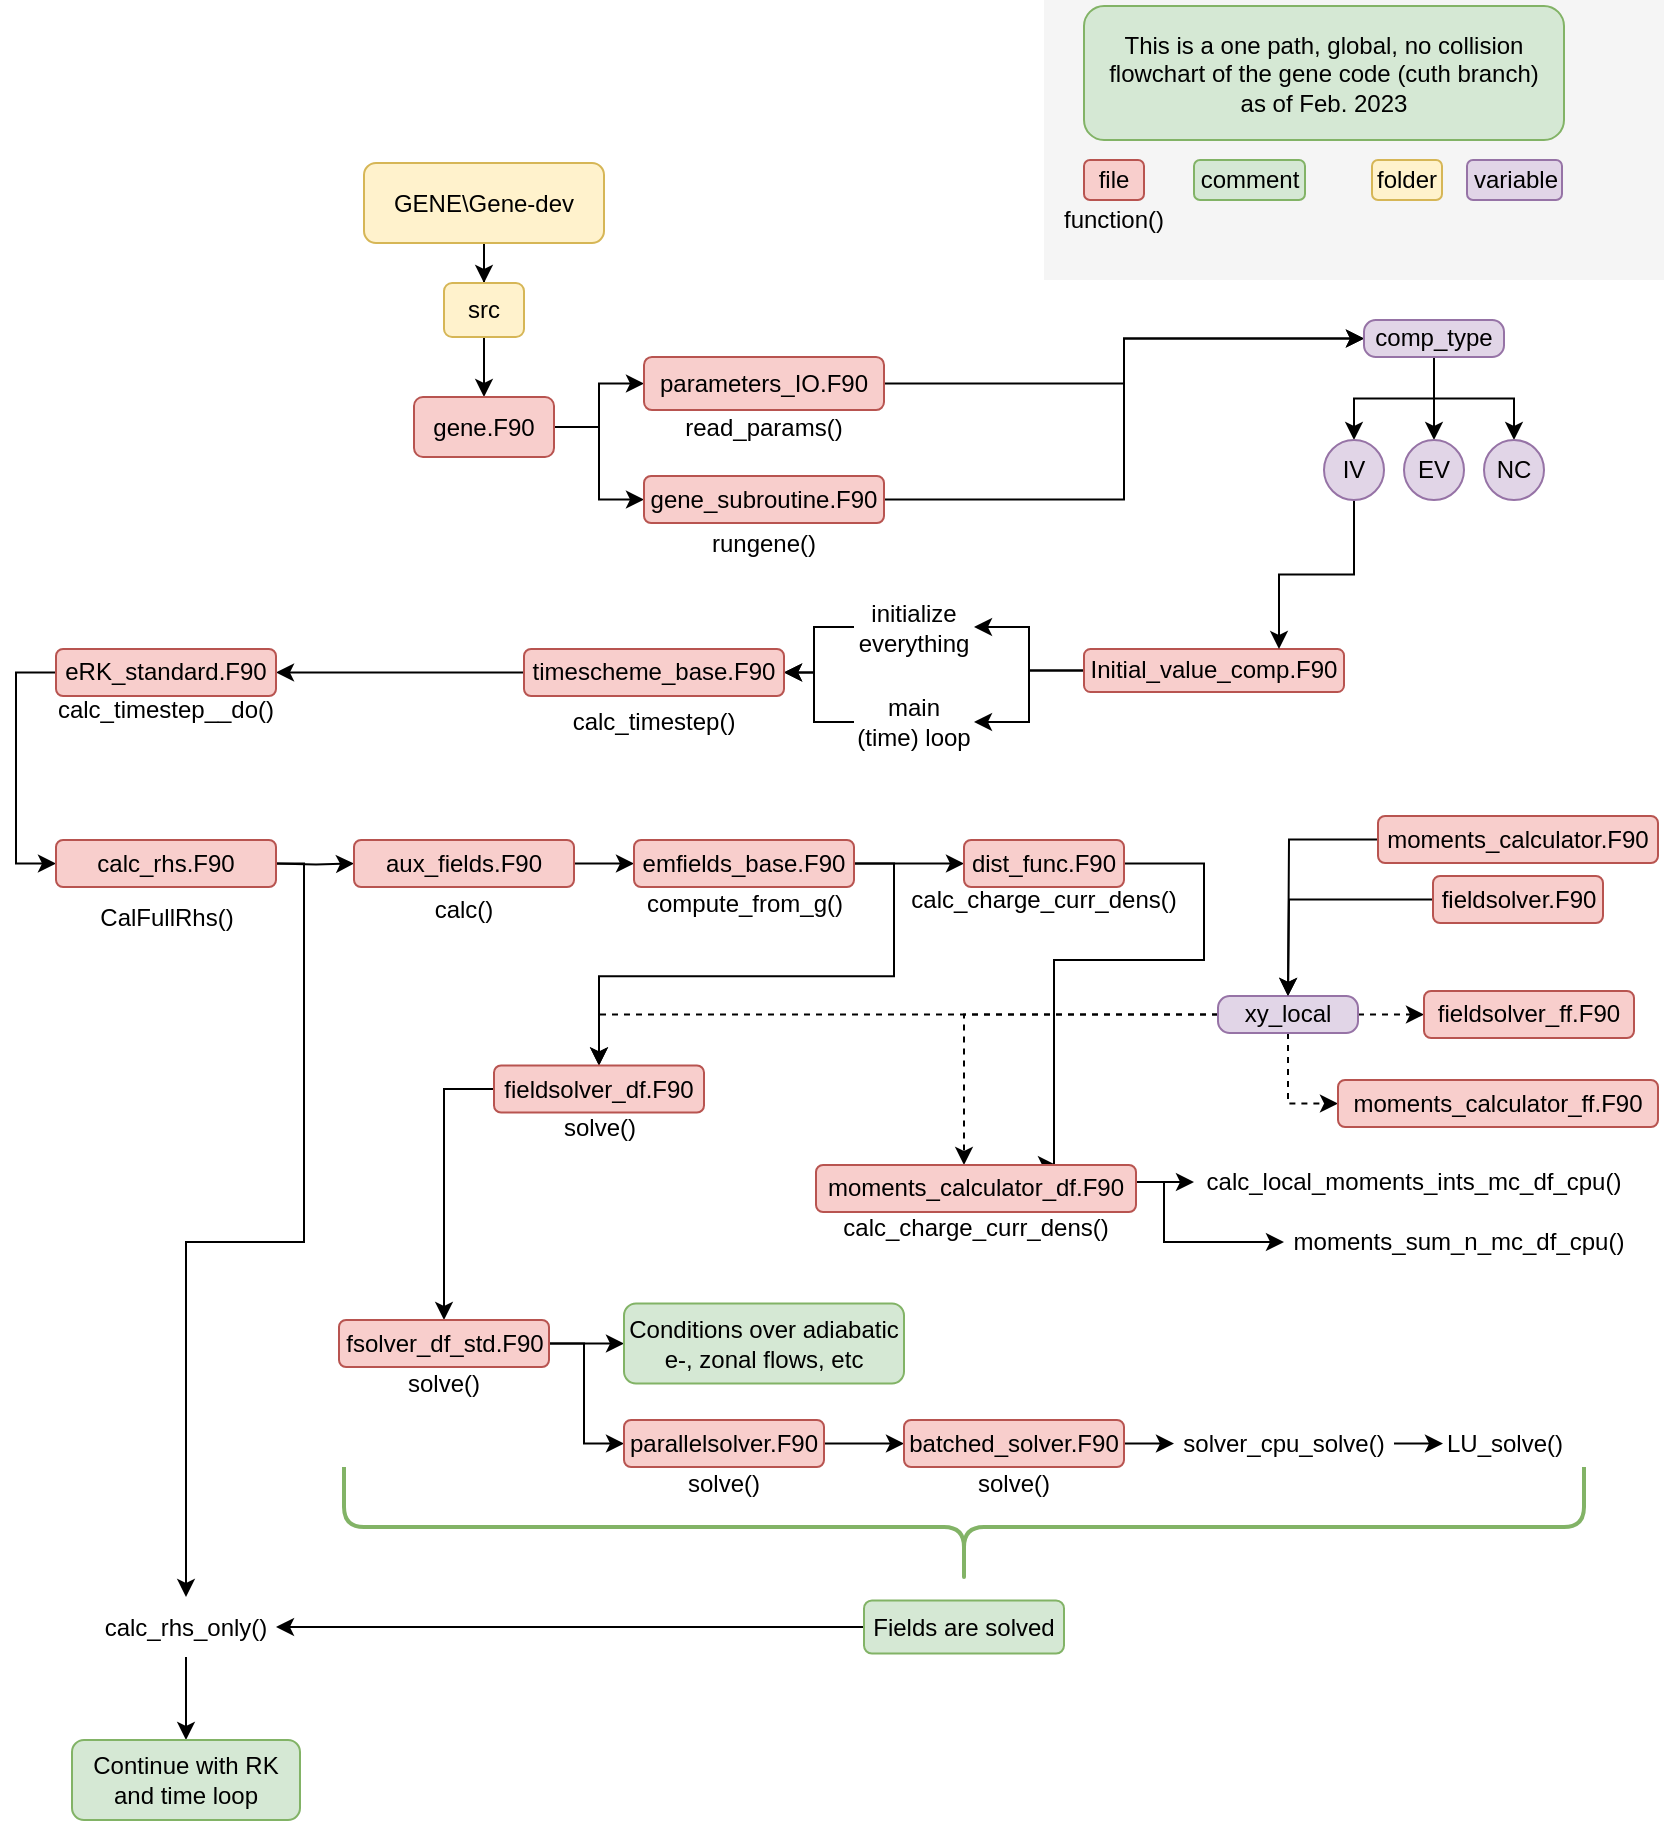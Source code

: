 <mxfile version="20.8.23" type="github">
  <diagram name="Page-1" id="ZjWq9D-UZQMC2w3Mq_BJ">
    <mxGraphModel dx="1432" dy="824" grid="1" gridSize="10" guides="1" tooltips="1" connect="1" arrows="1" fold="1" page="1" pageScale="1" pageWidth="850" pageHeight="1100" math="0" shadow="0">
      <root>
        <mxCell id="0" />
        <mxCell id="1" parent="0" />
        <mxCell id="-MUfhITEFtD4r3xJnVdF-64" value="" style="rounded=0;whiteSpace=wrap;html=1;sketch=0;fillColor=#f5f5f5;strokeColor=none;fontColor=#333333;" vertex="1" parent="1">
          <mxGeometry x="540" width="310" height="140" as="geometry" />
        </mxCell>
        <mxCell id="-MUfhITEFtD4r3xJnVdF-1" style="edgeStyle=orthogonalEdgeStyle;rounded=0;orthogonalLoop=1;jettySize=auto;html=1;exitX=0.5;exitY=1;exitDx=0;exitDy=0;" edge="1" parent="1" source="-MUfhITEFtD4r3xJnVdF-2" target="-MUfhITEFtD4r3xJnVdF-13">
          <mxGeometry relative="1" as="geometry" />
        </mxCell>
        <mxCell id="-MUfhITEFtD4r3xJnVdF-2" value="GENE\Gene-dev" style="rounded=1;whiteSpace=wrap;html=1;fontSize=12;glass=0;strokeWidth=1;shadow=0;fillColor=#fff2cc;strokeColor=#d6b656;" vertex="1" parent="1">
          <mxGeometry x="200" y="81.5" width="120" height="40" as="geometry" />
        </mxCell>
        <mxCell id="-MUfhITEFtD4r3xJnVdF-12" style="edgeStyle=orthogonalEdgeStyle;rounded=0;orthogonalLoop=1;jettySize=auto;html=1;" edge="1" parent="1" source="-MUfhITEFtD4r3xJnVdF-13" target="-MUfhITEFtD4r3xJnVdF-15">
          <mxGeometry relative="1" as="geometry" />
        </mxCell>
        <mxCell id="-MUfhITEFtD4r3xJnVdF-13" value="src" style="rounded=1;whiteSpace=wrap;html=1;fillColor=#fff2cc;strokeColor=#d6b656;" vertex="1" parent="1">
          <mxGeometry x="240" y="141.5" width="40" height="27" as="geometry" />
        </mxCell>
        <mxCell id="-MUfhITEFtD4r3xJnVdF-14" value="" style="edgeStyle=orthogonalEdgeStyle;rounded=0;orthogonalLoop=1;jettySize=auto;html=1;entryX=0;entryY=0.5;entryDx=0;entryDy=0;" edge="1" parent="1" source="-MUfhITEFtD4r3xJnVdF-15" target="-MUfhITEFtD4r3xJnVdF-16">
          <mxGeometry relative="1" as="geometry" />
        </mxCell>
        <mxCell id="-MUfhITEFtD4r3xJnVdF-24" style="edgeStyle=orthogonalEdgeStyle;rounded=0;orthogonalLoop=1;jettySize=auto;html=1;entryX=0;entryY=0.5;entryDx=0;entryDy=0;" edge="1" parent="1" source="-MUfhITEFtD4r3xJnVdF-15" target="-MUfhITEFtD4r3xJnVdF-17">
          <mxGeometry relative="1" as="geometry" />
        </mxCell>
        <mxCell id="-MUfhITEFtD4r3xJnVdF-15" value="gene.F90" style="rounded=1;whiteSpace=wrap;html=1;fillColor=#f8cecc;strokeColor=#b85450;" vertex="1" parent="1">
          <mxGeometry x="225" y="198.5" width="70" height="30" as="geometry" />
        </mxCell>
        <mxCell id="-MUfhITEFtD4r3xJnVdF-45" style="edgeStyle=orthogonalEdgeStyle;rounded=0;orthogonalLoop=1;jettySize=auto;html=1;entryX=0;entryY=0.5;entryDx=0;entryDy=0;" edge="1" parent="1" source="-MUfhITEFtD4r3xJnVdF-16" target="-MUfhITEFtD4r3xJnVdF-29">
          <mxGeometry relative="1" as="geometry" />
        </mxCell>
        <mxCell id="-MUfhITEFtD4r3xJnVdF-16" value="gene_subroutine.F90" style="rounded=1;whiteSpace=wrap;html=1;fillColor=#f8cecc;strokeColor=#b85450;" vertex="1" parent="1">
          <mxGeometry x="340" y="238" width="120" height="23.5" as="geometry" />
        </mxCell>
        <mxCell id="-MUfhITEFtD4r3xJnVdF-43" style="edgeStyle=orthogonalEdgeStyle;rounded=0;orthogonalLoop=1;jettySize=auto;html=1;entryX=0;entryY=0.5;entryDx=0;entryDy=0;" edge="1" parent="1" source="-MUfhITEFtD4r3xJnVdF-17" target="-MUfhITEFtD4r3xJnVdF-29">
          <mxGeometry relative="1" as="geometry" />
        </mxCell>
        <mxCell id="-MUfhITEFtD4r3xJnVdF-17" value="&lt;div&gt;parameters_IO.F90&lt;/div&gt;" style="rounded=1;whiteSpace=wrap;html=1;fillColor=#f8cecc;strokeColor=#b85450;" vertex="1" parent="1">
          <mxGeometry x="340" y="178.5" width="120" height="26.5" as="geometry" />
        </mxCell>
        <mxCell id="-MUfhITEFtD4r3xJnVdF-47" style="edgeStyle=orthogonalEdgeStyle;rounded=0;orthogonalLoop=1;jettySize=auto;html=1;entryX=1;entryY=0.5;entryDx=0;entryDy=0;" edge="1" parent="1" source="-MUfhITEFtD4r3xJnVdF-18" target="-MUfhITEFtD4r3xJnVdF-46">
          <mxGeometry relative="1" as="geometry" />
        </mxCell>
        <mxCell id="-MUfhITEFtD4r3xJnVdF-50" style="edgeStyle=orthogonalEdgeStyle;rounded=0;orthogonalLoop=1;jettySize=auto;html=1;exitX=0;exitY=0.5;exitDx=0;exitDy=0;entryX=1;entryY=0.5;entryDx=0;entryDy=0;" edge="1" parent="1" source="-MUfhITEFtD4r3xJnVdF-18" target="-MUfhITEFtD4r3xJnVdF-49">
          <mxGeometry relative="1" as="geometry" />
        </mxCell>
        <mxCell id="-MUfhITEFtD4r3xJnVdF-18" value="Initial_value_comp.F90" style="rounded=1;whiteSpace=wrap;html=1;fillColor=#f8cecc;strokeColor=#b85450;" vertex="1" parent="1">
          <mxGeometry x="560" y="324.5" width="130" height="21.5" as="geometry" />
        </mxCell>
        <mxCell id="-MUfhITEFtD4r3xJnVdF-20" value="file" style="rounded=1;whiteSpace=wrap;html=1;fillColor=#f8cecc;strokeColor=#b85450;" vertex="1" parent="1">
          <mxGeometry x="560" y="80" width="30" height="20" as="geometry" />
        </mxCell>
        <mxCell id="-MUfhITEFtD4r3xJnVdF-21" value="&lt;div&gt;This is a one path, global, no collision flowchart of the gene code (cuth branch)&lt;br&gt;&lt;/div&gt;&lt;div&gt;as of Feb. 2023&lt;br&gt;&lt;/div&gt;" style="rounded=1;whiteSpace=wrap;html=1;fillColor=#d5e8d4;strokeColor=#82b366;" vertex="1" parent="1">
          <mxGeometry x="560" y="3" width="240" height="67" as="geometry" />
        </mxCell>
        <mxCell id="-MUfhITEFtD4r3xJnVdF-22" value="rungene()" style="text;html=1;strokeColor=none;fillColor=none;align=center;verticalAlign=middle;whiteSpace=wrap;rounded=0;" vertex="1" parent="1">
          <mxGeometry x="370" y="256.5" width="60" height="30" as="geometry" />
        </mxCell>
        <mxCell id="-MUfhITEFtD4r3xJnVdF-23" value="read_params()" style="text;html=1;strokeColor=none;fillColor=none;align=center;verticalAlign=middle;whiteSpace=wrap;rounded=0;" vertex="1" parent="1">
          <mxGeometry x="355" y="198.5" width="90" height="30" as="geometry" />
        </mxCell>
        <mxCell id="-MUfhITEFtD4r3xJnVdF-25" value="folder" style="rounded=1;whiteSpace=wrap;html=1;fillColor=#fff2cc;strokeColor=#d6b656;" vertex="1" parent="1">
          <mxGeometry x="704" y="80" width="35" height="20" as="geometry" />
        </mxCell>
        <mxCell id="-MUfhITEFtD4r3xJnVdF-28" value="variable" style="rounded=1;whiteSpace=wrap;html=1;fillColor=#e1d5e7;strokeColor=#9673a6;" vertex="1" parent="1">
          <mxGeometry x="751.5" y="80" width="47.5" height="20" as="geometry" />
        </mxCell>
        <mxCell id="-MUfhITEFtD4r3xJnVdF-38" style="edgeStyle=orthogonalEdgeStyle;rounded=0;orthogonalLoop=1;jettySize=auto;html=1;" edge="1" parent="1" source="-MUfhITEFtD4r3xJnVdF-29" target="-MUfhITEFtD4r3xJnVdF-31">
          <mxGeometry relative="1" as="geometry" />
        </mxCell>
        <mxCell id="-MUfhITEFtD4r3xJnVdF-40" style="edgeStyle=orthogonalEdgeStyle;rounded=0;orthogonalLoop=1;jettySize=auto;html=1;entryX=0.5;entryY=0;entryDx=0;entryDy=0;" edge="1" parent="1" source="-MUfhITEFtD4r3xJnVdF-29" target="-MUfhITEFtD4r3xJnVdF-33">
          <mxGeometry relative="1" as="geometry" />
        </mxCell>
        <mxCell id="-MUfhITEFtD4r3xJnVdF-41" style="edgeStyle=orthogonalEdgeStyle;rounded=0;orthogonalLoop=1;jettySize=auto;html=1;" edge="1" parent="1" source="-MUfhITEFtD4r3xJnVdF-29" target="-MUfhITEFtD4r3xJnVdF-32">
          <mxGeometry relative="1" as="geometry" />
        </mxCell>
        <mxCell id="-MUfhITEFtD4r3xJnVdF-29" value="comp_type" style="rounded=1;whiteSpace=wrap;html=1;fillColor=#e1d5e7;strokeColor=#9673a6;arcSize=32;" vertex="1" parent="1">
          <mxGeometry x="700" y="160" width="70" height="18.5" as="geometry" />
        </mxCell>
        <mxCell id="-MUfhITEFtD4r3xJnVdF-44" style="edgeStyle=orthogonalEdgeStyle;rounded=0;orthogonalLoop=1;jettySize=auto;html=1;entryX=0.75;entryY=0;entryDx=0;entryDy=0;" edge="1" parent="1" source="-MUfhITEFtD4r3xJnVdF-31" target="-MUfhITEFtD4r3xJnVdF-18">
          <mxGeometry relative="1" as="geometry" />
        </mxCell>
        <mxCell id="-MUfhITEFtD4r3xJnVdF-31" value="IV" style="ellipse;whiteSpace=wrap;html=1;aspect=fixed;fillColor=#e1d5e7;strokeColor=#9673a6;" vertex="1" parent="1">
          <mxGeometry x="680" y="220" width="30" height="30" as="geometry" />
        </mxCell>
        <mxCell id="-MUfhITEFtD4r3xJnVdF-32" value="NC" style="ellipse;whiteSpace=wrap;html=1;aspect=fixed;fillColor=#e1d5e7;strokeColor=#9673a6;" vertex="1" parent="1">
          <mxGeometry x="760" y="220" width="30" height="30" as="geometry" />
        </mxCell>
        <mxCell id="-MUfhITEFtD4r3xJnVdF-33" value="EV" style="ellipse;whiteSpace=wrap;html=1;aspect=fixed;fillColor=#e1d5e7;strokeColor=#9673a6;" vertex="1" parent="1">
          <mxGeometry x="720" y="220" width="30" height="30" as="geometry" />
        </mxCell>
        <mxCell id="-MUfhITEFtD4r3xJnVdF-54" style="edgeStyle=orthogonalEdgeStyle;rounded=0;orthogonalLoop=1;jettySize=auto;html=1;" edge="1" parent="1" source="-MUfhITEFtD4r3xJnVdF-46" target="-MUfhITEFtD4r3xJnVdF-51">
          <mxGeometry relative="1" as="geometry" />
        </mxCell>
        <mxCell id="-MUfhITEFtD4r3xJnVdF-46" value="initialize everything" style="text;html=1;strokeColor=none;fillColor=none;align=center;verticalAlign=middle;whiteSpace=wrap;rounded=0;" vertex="1" parent="1">
          <mxGeometry x="445" y="298.5" width="60" height="30" as="geometry" />
        </mxCell>
        <mxCell id="-MUfhITEFtD4r3xJnVdF-55" style="edgeStyle=orthogonalEdgeStyle;rounded=0;orthogonalLoop=1;jettySize=auto;html=1;" edge="1" parent="1" source="-MUfhITEFtD4r3xJnVdF-49" target="-MUfhITEFtD4r3xJnVdF-51">
          <mxGeometry relative="1" as="geometry" />
        </mxCell>
        <mxCell id="-MUfhITEFtD4r3xJnVdF-49" value="main (time) loop" style="text;html=1;strokeColor=none;fillColor=none;align=center;verticalAlign=middle;whiteSpace=wrap;rounded=0;" vertex="1" parent="1">
          <mxGeometry x="445" y="346" width="60" height="30" as="geometry" />
        </mxCell>
        <mxCell id="-MUfhITEFtD4r3xJnVdF-123" style="edgeStyle=orthogonalEdgeStyle;rounded=0;orthogonalLoop=1;jettySize=auto;html=1;entryX=1;entryY=0.5;entryDx=0;entryDy=0;" edge="1" parent="1" source="-MUfhITEFtD4r3xJnVdF-51" target="-MUfhITEFtD4r3xJnVdF-56">
          <mxGeometry relative="1" as="geometry" />
        </mxCell>
        <mxCell id="-MUfhITEFtD4r3xJnVdF-51" value="timescheme_base.F90" style="rounded=1;whiteSpace=wrap;html=1;fillColor=#f8cecc;strokeColor=#b85450;" vertex="1" parent="1">
          <mxGeometry x="280" y="324.5" width="130" height="23.5" as="geometry" />
        </mxCell>
        <mxCell id="-MUfhITEFtD4r3xJnVdF-52" value="calc_timestep()" style="text;html=1;strokeColor=none;fillColor=none;align=center;verticalAlign=middle;whiteSpace=wrap;rounded=0;" vertex="1" parent="1">
          <mxGeometry x="315" y="346" width="60" height="30" as="geometry" />
        </mxCell>
        <mxCell id="-MUfhITEFtD4r3xJnVdF-71" style="edgeStyle=orthogonalEdgeStyle;rounded=0;orthogonalLoop=1;jettySize=auto;html=1;" edge="1" parent="1" source="-MUfhITEFtD4r3xJnVdF-56" target="-MUfhITEFtD4r3xJnVdF-65">
          <mxGeometry relative="1" as="geometry">
            <Array as="points">
              <mxPoint x="26" y="336.25" />
              <mxPoint x="26" y="431.75" />
            </Array>
          </mxGeometry>
        </mxCell>
        <mxCell id="-MUfhITEFtD4r3xJnVdF-56" value="eRK_standard.F90" style="rounded=1;whiteSpace=wrap;html=1;fillColor=#f8cecc;strokeColor=#b85450;" vertex="1" parent="1">
          <mxGeometry x="46" y="324.5" width="110" height="23.5" as="geometry" />
        </mxCell>
        <mxCell id="-MUfhITEFtD4r3xJnVdF-58" value="calc_timestep__do()" style="text;html=1;strokeColor=none;fillColor=none;align=center;verticalAlign=middle;whiteSpace=wrap;rounded=0;" vertex="1" parent="1">
          <mxGeometry x="71" y="340" width="60" height="30" as="geometry" />
        </mxCell>
        <mxCell id="-MUfhITEFtD4r3xJnVdF-61" value="function()" style="text;html=1;strokeColor=none;fillColor=none;align=center;verticalAlign=middle;whiteSpace=wrap;rounded=0;" vertex="1" parent="1">
          <mxGeometry x="545" y="100" width="60" height="20" as="geometry" />
        </mxCell>
        <mxCell id="-MUfhITEFtD4r3xJnVdF-76" style="edgeStyle=orthogonalEdgeStyle;rounded=0;orthogonalLoop=1;jettySize=auto;html=1;entryX=0;entryY=0.5;entryDx=0;entryDy=0;" edge="1" parent="1" target="-MUfhITEFtD4r3xJnVdF-74">
          <mxGeometry relative="1" as="geometry">
            <mxPoint x="155" y="431.8" as="sourcePoint" />
          </mxGeometry>
        </mxCell>
        <mxCell id="-MUfhITEFtD4r3xJnVdF-189" style="edgeStyle=orthogonalEdgeStyle;rounded=0;orthogonalLoop=1;jettySize=auto;html=1;entryX=0.5;entryY=0;entryDx=0;entryDy=0;" edge="1" parent="1" source="-MUfhITEFtD4r3xJnVdF-65" target="-MUfhITEFtD4r3xJnVdF-72">
          <mxGeometry relative="1" as="geometry">
            <Array as="points">
              <mxPoint x="170" y="432" />
              <mxPoint x="170" y="621" />
              <mxPoint x="111" y="621" />
            </Array>
          </mxGeometry>
        </mxCell>
        <mxCell id="-MUfhITEFtD4r3xJnVdF-65" value="calc_rhs.F90" style="rounded=1;whiteSpace=wrap;html=1;fillColor=#f8cecc;strokeColor=#b85450;" vertex="1" parent="1">
          <mxGeometry x="46" y="420" width="110" height="23.5" as="geometry" />
        </mxCell>
        <mxCell id="-MUfhITEFtD4r3xJnVdF-66" value="CalFullRhs()" style="text;html=1;strokeColor=none;fillColor=none;align=center;verticalAlign=middle;whiteSpace=wrap;rounded=0;" vertex="1" parent="1">
          <mxGeometry x="63.5" y="443.5" width="75" height="30" as="geometry" />
        </mxCell>
        <mxCell id="-MUfhITEFtD4r3xJnVdF-192" style="edgeStyle=orthogonalEdgeStyle;rounded=0;orthogonalLoop=1;jettySize=auto;html=1;" edge="1" parent="1" source="-MUfhITEFtD4r3xJnVdF-72" target="-MUfhITEFtD4r3xJnVdF-191">
          <mxGeometry relative="1" as="geometry" />
        </mxCell>
        <mxCell id="-MUfhITEFtD4r3xJnVdF-72" value="calc_rhs_only()" style="text;html=1;strokeColor=none;fillColor=none;align=center;verticalAlign=middle;whiteSpace=wrap;rounded=0;" vertex="1" parent="1">
          <mxGeometry x="66" y="798.5" width="90" height="30" as="geometry" />
        </mxCell>
        <mxCell id="-MUfhITEFtD4r3xJnVdF-80" style="edgeStyle=orthogonalEdgeStyle;rounded=0;orthogonalLoop=1;jettySize=auto;html=1;entryX=0;entryY=0.5;entryDx=0;entryDy=0;" edge="1" parent="1" source="-MUfhITEFtD4r3xJnVdF-74" target="-MUfhITEFtD4r3xJnVdF-78">
          <mxGeometry relative="1" as="geometry" />
        </mxCell>
        <mxCell id="-MUfhITEFtD4r3xJnVdF-74" value="aux_fields.F90" style="rounded=1;whiteSpace=wrap;html=1;fillColor=#f8cecc;strokeColor=#b85450;" vertex="1" parent="1">
          <mxGeometry x="195" y="420" width="110" height="23.5" as="geometry" />
        </mxCell>
        <mxCell id="-MUfhITEFtD4r3xJnVdF-75" value="calc()" style="text;html=1;strokeColor=none;fillColor=none;align=center;verticalAlign=middle;whiteSpace=wrap;rounded=0;" vertex="1" parent="1">
          <mxGeometry x="230" y="440" width="40" height="30" as="geometry" />
        </mxCell>
        <mxCell id="-MUfhITEFtD4r3xJnVdF-122" style="edgeStyle=orthogonalEdgeStyle;rounded=0;orthogonalLoop=1;jettySize=auto;html=1;exitX=1;exitY=0.5;exitDx=0;exitDy=0;" edge="1" parent="1" source="-MUfhITEFtD4r3xJnVdF-78" target="-MUfhITEFtD4r3xJnVdF-83">
          <mxGeometry relative="1" as="geometry" />
        </mxCell>
        <mxCell id="-MUfhITEFtD4r3xJnVdF-157" style="edgeStyle=orthogonalEdgeStyle;rounded=0;orthogonalLoop=1;jettySize=auto;html=1;exitX=1;exitY=0.5;exitDx=0;exitDy=0;" edge="1" parent="1" source="-MUfhITEFtD4r3xJnVdF-78" target="-MUfhITEFtD4r3xJnVdF-94">
          <mxGeometry relative="1" as="geometry" />
        </mxCell>
        <mxCell id="-MUfhITEFtD4r3xJnVdF-78" value="emfields_base.F90" style="rounded=1;whiteSpace=wrap;html=1;fillColor=#f8cecc;strokeColor=#b85450;" vertex="1" parent="1">
          <mxGeometry x="335" y="420" width="110" height="23.5" as="geometry" />
        </mxCell>
        <mxCell id="-MUfhITEFtD4r3xJnVdF-79" value="compute_from_g()" style="text;html=1;strokeColor=none;fillColor=none;align=center;verticalAlign=middle;whiteSpace=wrap;rounded=0;" vertex="1" parent="1">
          <mxGeometry x="337.5" y="443.5" width="105" height="16.5" as="geometry" />
        </mxCell>
        <mxCell id="-MUfhITEFtD4r3xJnVdF-150" style="edgeStyle=orthogonalEdgeStyle;rounded=0;orthogonalLoop=1;jettySize=auto;html=1;entryX=0.75;entryY=0;entryDx=0;entryDy=0;" edge="1" parent="1" source="-MUfhITEFtD4r3xJnVdF-83" target="-MUfhITEFtD4r3xJnVdF-107">
          <mxGeometry relative="1" as="geometry">
            <Array as="points">
              <mxPoint x="620" y="432" />
              <mxPoint x="620" y="480" />
              <mxPoint x="545" y="480" />
            </Array>
          </mxGeometry>
        </mxCell>
        <mxCell id="-MUfhITEFtD4r3xJnVdF-83" value="dist_func.F90" style="rounded=1;whiteSpace=wrap;html=1;fillColor=#f8cecc;strokeColor=#b85450;" vertex="1" parent="1">
          <mxGeometry x="500" y="420" width="80" height="23.5" as="geometry" />
        </mxCell>
        <mxCell id="-MUfhITEFtD4r3xJnVdF-84" value="calc_charge_curr_dens()" style="text;html=1;strokeColor=none;fillColor=none;align=center;verticalAlign=middle;whiteSpace=wrap;rounded=0;" vertex="1" parent="1">
          <mxGeometry x="520" y="440" width="40" height="20" as="geometry" />
        </mxCell>
        <mxCell id="-MUfhITEFtD4r3xJnVdF-91" style="edgeStyle=orthogonalEdgeStyle;rounded=0;orthogonalLoop=1;jettySize=auto;html=1;" edge="1" parent="1" source="-MUfhITEFtD4r3xJnVdF-88">
          <mxGeometry relative="1" as="geometry">
            <mxPoint x="662" y="498" as="targetPoint" />
          </mxGeometry>
        </mxCell>
        <mxCell id="-MUfhITEFtD4r3xJnVdF-88" value="fieldsolver.F90" style="rounded=1;whiteSpace=wrap;html=1;fillColor=#f8cecc;strokeColor=#b85450;" vertex="1" parent="1">
          <mxGeometry x="734.5" y="438" width="85" height="23.5" as="geometry" />
        </mxCell>
        <mxCell id="-MUfhITEFtD4r3xJnVdF-134" style="edgeStyle=orthogonalEdgeStyle;rounded=0;orthogonalLoop=1;jettySize=auto;html=1;entryX=0;entryY=0.5;entryDx=0;entryDy=0;dashed=1;" edge="1" parent="1" source="-MUfhITEFtD4r3xJnVdF-90" target="-MUfhITEFtD4r3xJnVdF-93">
          <mxGeometry relative="1" as="geometry" />
        </mxCell>
        <mxCell id="-MUfhITEFtD4r3xJnVdF-146" style="edgeStyle=orthogonalEdgeStyle;rounded=0;orthogonalLoop=1;jettySize=auto;html=1;dashed=1;" edge="1" parent="1" source="-MUfhITEFtD4r3xJnVdF-90" target="-MUfhITEFtD4r3xJnVdF-107">
          <mxGeometry relative="1" as="geometry">
            <Array as="points">
              <mxPoint x="500" y="507" />
            </Array>
          </mxGeometry>
        </mxCell>
        <mxCell id="-MUfhITEFtD4r3xJnVdF-158" style="edgeStyle=orthogonalEdgeStyle;rounded=0;orthogonalLoop=1;jettySize=auto;html=1;dashed=1;" edge="1" parent="1" source="-MUfhITEFtD4r3xJnVdF-90" target="-MUfhITEFtD4r3xJnVdF-94">
          <mxGeometry relative="1" as="geometry" />
        </mxCell>
        <mxCell id="-MUfhITEFtD4r3xJnVdF-173" style="edgeStyle=orthogonalEdgeStyle;rounded=0;orthogonalLoop=1;jettySize=auto;html=1;entryX=0;entryY=0.5;entryDx=0;entryDy=0;dashed=1;" edge="1" parent="1" source="-MUfhITEFtD4r3xJnVdF-90" target="-MUfhITEFtD4r3xJnVdF-109">
          <mxGeometry relative="1" as="geometry" />
        </mxCell>
        <mxCell id="-MUfhITEFtD4r3xJnVdF-90" value="xy_local" style="rounded=1;whiteSpace=wrap;html=1;fillColor=#e1d5e7;strokeColor=#9673a6;arcSize=32;" vertex="1" parent="1">
          <mxGeometry x="627" y="498" width="70" height="18.5" as="geometry" />
        </mxCell>
        <mxCell id="-MUfhITEFtD4r3xJnVdF-93" value="fieldsolver_ff.F90" style="rounded=1;whiteSpace=wrap;html=1;fillColor=#f8cecc;strokeColor=#b85450;" vertex="1" parent="1">
          <mxGeometry x="730" y="495.5" width="105" height="23.5" as="geometry" />
        </mxCell>
        <mxCell id="-MUfhITEFtD4r3xJnVdF-170" style="edgeStyle=orthogonalEdgeStyle;rounded=0;orthogonalLoop=1;jettySize=auto;html=1;exitX=0;exitY=0.5;exitDx=0;exitDy=0;entryX=0.5;entryY=0;entryDx=0;entryDy=0;" edge="1" parent="1" source="-MUfhITEFtD4r3xJnVdF-94" target="-MUfhITEFtD4r3xJnVdF-153">
          <mxGeometry relative="1" as="geometry" />
        </mxCell>
        <mxCell id="-MUfhITEFtD4r3xJnVdF-94" value="fieldsolver_df.F90" style="rounded=1;whiteSpace=wrap;html=1;fillColor=#f8cecc;strokeColor=#b85450;" vertex="1" parent="1">
          <mxGeometry x="265" y="532.75" width="105" height="23.5" as="geometry" />
        </mxCell>
        <mxCell id="-MUfhITEFtD4r3xJnVdF-106" style="edgeStyle=orthogonalEdgeStyle;rounded=0;orthogonalLoop=1;jettySize=auto;html=1;entryX=0.5;entryY=0;entryDx=0;entryDy=0;" edge="1" parent="1" source="-MUfhITEFtD4r3xJnVdF-100">
          <mxGeometry relative="1" as="geometry">
            <mxPoint x="662" y="498" as="targetPoint" />
          </mxGeometry>
        </mxCell>
        <mxCell id="-MUfhITEFtD4r3xJnVdF-100" value="moments_calculator.F90" style="rounded=1;whiteSpace=wrap;html=1;fillColor=#f8cecc;strokeColor=#b85450;" vertex="1" parent="1">
          <mxGeometry x="707" y="408" width="140" height="23.5" as="geometry" />
        </mxCell>
        <mxCell id="-MUfhITEFtD4r3xJnVdF-151" style="edgeStyle=orthogonalEdgeStyle;rounded=0;orthogonalLoop=1;jettySize=auto;html=1;entryX=0;entryY=0.5;entryDx=0;entryDy=0;" edge="1" parent="1" source="-MUfhITEFtD4r3xJnVdF-107" target="-MUfhITEFtD4r3xJnVdF-140">
          <mxGeometry relative="1" as="geometry">
            <Array as="points">
              <mxPoint x="560" y="591" />
              <mxPoint x="560" y="591" />
            </Array>
          </mxGeometry>
        </mxCell>
        <mxCell id="-MUfhITEFtD4r3xJnVdF-152" style="edgeStyle=orthogonalEdgeStyle;rounded=0;orthogonalLoop=1;jettySize=auto;html=1;entryX=0;entryY=0.5;entryDx=0;entryDy=0;" edge="1" parent="1" source="-MUfhITEFtD4r3xJnVdF-107" target="-MUfhITEFtD4r3xJnVdF-141">
          <mxGeometry relative="1" as="geometry">
            <Array as="points">
              <mxPoint x="600" y="591" />
              <mxPoint x="600" y="621" />
            </Array>
          </mxGeometry>
        </mxCell>
        <mxCell id="-MUfhITEFtD4r3xJnVdF-107" value="moments_calculator_df.F90" style="rounded=1;whiteSpace=wrap;html=1;fillColor=#f8cecc;strokeColor=#b85450;" vertex="1" parent="1">
          <mxGeometry x="426" y="582.5" width="160" height="23.5" as="geometry" />
        </mxCell>
        <mxCell id="-MUfhITEFtD4r3xJnVdF-109" value="moments_calculator_ff.F90" style="rounded=1;whiteSpace=wrap;html=1;fillColor=#f8cecc;strokeColor=#b85450;" vertex="1" parent="1">
          <mxGeometry x="687" y="540" width="160" height="23.5" as="geometry" />
        </mxCell>
        <mxCell id="-MUfhITEFtD4r3xJnVdF-137" value="solve()" style="text;html=1;strokeColor=none;fillColor=none;align=center;verticalAlign=middle;whiteSpace=wrap;rounded=0;" vertex="1" parent="1">
          <mxGeometry x="297.5" y="547.25" width="40" height="32.5" as="geometry" />
        </mxCell>
        <mxCell id="-MUfhITEFtD4r3xJnVdF-138" value="calc_charge_curr_dens()" style="text;html=1;strokeColor=none;fillColor=none;align=center;verticalAlign=middle;whiteSpace=wrap;rounded=0;" vertex="1" parent="1">
          <mxGeometry x="486" y="598.75" width="40" height="30" as="geometry" />
        </mxCell>
        <mxCell id="-MUfhITEFtD4r3xJnVdF-140" value="calc_local_moments_ints_mc_df_cpu()" style="text;html=1;strokeColor=none;fillColor=none;align=center;verticalAlign=middle;whiteSpace=wrap;rounded=0;" vertex="1" parent="1">
          <mxGeometry x="615" y="576" width="220" height="30" as="geometry" />
        </mxCell>
        <mxCell id="-MUfhITEFtD4r3xJnVdF-141" value="&lt;div&gt;moments_sum_n_mc_df_cpu()&lt;/div&gt;" style="text;html=1;strokeColor=none;fillColor=none;align=center;verticalAlign=middle;whiteSpace=wrap;rounded=0;" vertex="1" parent="1">
          <mxGeometry x="660" y="606" width="175" height="30" as="geometry" />
        </mxCell>
        <mxCell id="-MUfhITEFtD4r3xJnVdF-171" style="edgeStyle=orthogonalEdgeStyle;rounded=0;orthogonalLoop=1;jettySize=auto;html=1;entryX=0;entryY=0.5;entryDx=0;entryDy=0;" edge="1" parent="1" source="-MUfhITEFtD4r3xJnVdF-153" target="-MUfhITEFtD4r3xJnVdF-166">
          <mxGeometry relative="1" as="geometry" />
        </mxCell>
        <mxCell id="-MUfhITEFtD4r3xJnVdF-172" style="edgeStyle=orthogonalEdgeStyle;rounded=0;orthogonalLoop=1;jettySize=auto;html=1;entryX=0;entryY=0.5;entryDx=0;entryDy=0;" edge="1" parent="1" source="-MUfhITEFtD4r3xJnVdF-153" target="-MUfhITEFtD4r3xJnVdF-167">
          <mxGeometry relative="1" as="geometry">
            <Array as="points">
              <mxPoint x="310" y="672" />
              <mxPoint x="310" y="722" />
            </Array>
          </mxGeometry>
        </mxCell>
        <mxCell id="-MUfhITEFtD4r3xJnVdF-153" value="fsolver_df_std.F90" style="rounded=1;whiteSpace=wrap;html=1;fillColor=#f8cecc;strokeColor=#b85450;" vertex="1" parent="1">
          <mxGeometry x="187.5" y="660" width="105" height="23.5" as="geometry" />
        </mxCell>
        <mxCell id="-MUfhITEFtD4r3xJnVdF-154" value="solve()" style="text;html=1;strokeColor=none;fillColor=none;align=center;verticalAlign=middle;whiteSpace=wrap;rounded=0;" vertex="1" parent="1">
          <mxGeometry x="220" y="683.5" width="40" height="16.5" as="geometry" />
        </mxCell>
        <mxCell id="-MUfhITEFtD4r3xJnVdF-165" value="comment" style="rounded=1;whiteSpace=wrap;html=1;sketch=0;fillColor=#d5e8d4;strokeColor=#82b366;" vertex="1" parent="1">
          <mxGeometry x="615" y="80" width="55.5" height="20" as="geometry" />
        </mxCell>
        <mxCell id="-MUfhITEFtD4r3xJnVdF-166" value="Conditions over adiabatic e-, zonal flows, etc" style="rounded=1;whiteSpace=wrap;html=1;sketch=0;fillColor=#d5e8d4;strokeColor=#82b366;" vertex="1" parent="1">
          <mxGeometry x="330" y="651.75" width="140" height="40" as="geometry" />
        </mxCell>
        <mxCell id="-MUfhITEFtD4r3xJnVdF-177" style="edgeStyle=orthogonalEdgeStyle;rounded=0;orthogonalLoop=1;jettySize=auto;html=1;entryX=0;entryY=0.5;entryDx=0;entryDy=0;" edge="1" parent="1" source="-MUfhITEFtD4r3xJnVdF-167" target="-MUfhITEFtD4r3xJnVdF-174">
          <mxGeometry relative="1" as="geometry" />
        </mxCell>
        <mxCell id="-MUfhITEFtD4r3xJnVdF-167" value="parallelsolver.F90" style="rounded=1;whiteSpace=wrap;html=1;fillColor=#f8cecc;strokeColor=#b85450;" vertex="1" parent="1">
          <mxGeometry x="330" y="710" width="100" height="23.5" as="geometry" />
        </mxCell>
        <mxCell id="-MUfhITEFtD4r3xJnVdF-168" value="solve()" style="text;html=1;strokeColor=none;fillColor=none;align=center;verticalAlign=middle;whiteSpace=wrap;rounded=0;" vertex="1" parent="1">
          <mxGeometry x="360" y="733.5" width="40" height="16.5" as="geometry" />
        </mxCell>
        <mxCell id="-MUfhITEFtD4r3xJnVdF-183" style="edgeStyle=orthogonalEdgeStyle;rounded=0;orthogonalLoop=1;jettySize=auto;html=1;" edge="1" parent="1" source="-MUfhITEFtD4r3xJnVdF-174" target="-MUfhITEFtD4r3xJnVdF-179">
          <mxGeometry relative="1" as="geometry" />
        </mxCell>
        <mxCell id="-MUfhITEFtD4r3xJnVdF-174" value="batched_solver.F90" style="rounded=1;whiteSpace=wrap;html=1;fillColor=#f8cecc;strokeColor=#b85450;" vertex="1" parent="1">
          <mxGeometry x="470" y="710" width="110" height="23.5" as="geometry" />
        </mxCell>
        <mxCell id="-MUfhITEFtD4r3xJnVdF-175" value="solve()" style="text;html=1;strokeColor=none;fillColor=none;align=center;verticalAlign=middle;whiteSpace=wrap;rounded=0;" vertex="1" parent="1">
          <mxGeometry x="505" y="733.5" width="40" height="16.5" as="geometry" />
        </mxCell>
        <mxCell id="-MUfhITEFtD4r3xJnVdF-184" style="edgeStyle=orthogonalEdgeStyle;rounded=0;orthogonalLoop=1;jettySize=auto;html=1;entryX=0;entryY=0.5;entryDx=0;entryDy=0;" edge="1" parent="1" source="-MUfhITEFtD4r3xJnVdF-179" target="-MUfhITEFtD4r3xJnVdF-182">
          <mxGeometry relative="1" as="geometry" />
        </mxCell>
        <mxCell id="-MUfhITEFtD4r3xJnVdF-179" value="solver_cpu_solve()" style="text;html=1;strokeColor=none;fillColor=none;align=center;verticalAlign=middle;whiteSpace=wrap;rounded=0;" vertex="1" parent="1">
          <mxGeometry x="605" y="713.5" width="110" height="16.5" as="geometry" />
        </mxCell>
        <mxCell id="-MUfhITEFtD4r3xJnVdF-182" value="LU_solve()" style="text;html=1;strokeColor=none;fillColor=none;align=center;verticalAlign=middle;whiteSpace=wrap;rounded=0;" vertex="1" parent="1">
          <mxGeometry x="739.5" y="713.5" width="60.5" height="16.5" as="geometry" />
        </mxCell>
        <mxCell id="-MUfhITEFtD4r3xJnVdF-186" value="" style="shape=curlyBracket;whiteSpace=wrap;html=1;rounded=1;flipH=1;labelPosition=right;verticalLabelPosition=middle;align=left;verticalAlign=middle;sketch=0;direction=north;rotation=0;size=0.5;fillColor=#d5e8d4;strokeColor=#82b366;strokeWidth=2;" vertex="1" parent="1">
          <mxGeometry x="190" y="733.5" width="620" height="60" as="geometry" />
        </mxCell>
        <mxCell id="-MUfhITEFtD4r3xJnVdF-190" style="edgeStyle=orthogonalEdgeStyle;rounded=0;orthogonalLoop=1;jettySize=auto;html=1;entryX=1;entryY=0.5;entryDx=0;entryDy=0;" edge="1" parent="1" source="-MUfhITEFtD4r3xJnVdF-188" target="-MUfhITEFtD4r3xJnVdF-72">
          <mxGeometry relative="1" as="geometry" />
        </mxCell>
        <mxCell id="-MUfhITEFtD4r3xJnVdF-188" value="Fields are solved" style="rounded=1;whiteSpace=wrap;html=1;sketch=0;fillColor=#d5e8d4;strokeColor=#82b366;" vertex="1" parent="1">
          <mxGeometry x="450" y="800.25" width="100" height="26.5" as="geometry" />
        </mxCell>
        <mxCell id="-MUfhITEFtD4r3xJnVdF-191" value="Continue with RK and time loop" style="rounded=1;whiteSpace=wrap;html=1;sketch=0;fillColor=#d5e8d4;strokeColor=#82b366;" vertex="1" parent="1">
          <mxGeometry x="54" y="870" width="114" height="40" as="geometry" />
        </mxCell>
      </root>
    </mxGraphModel>
  </diagram>
</mxfile>
